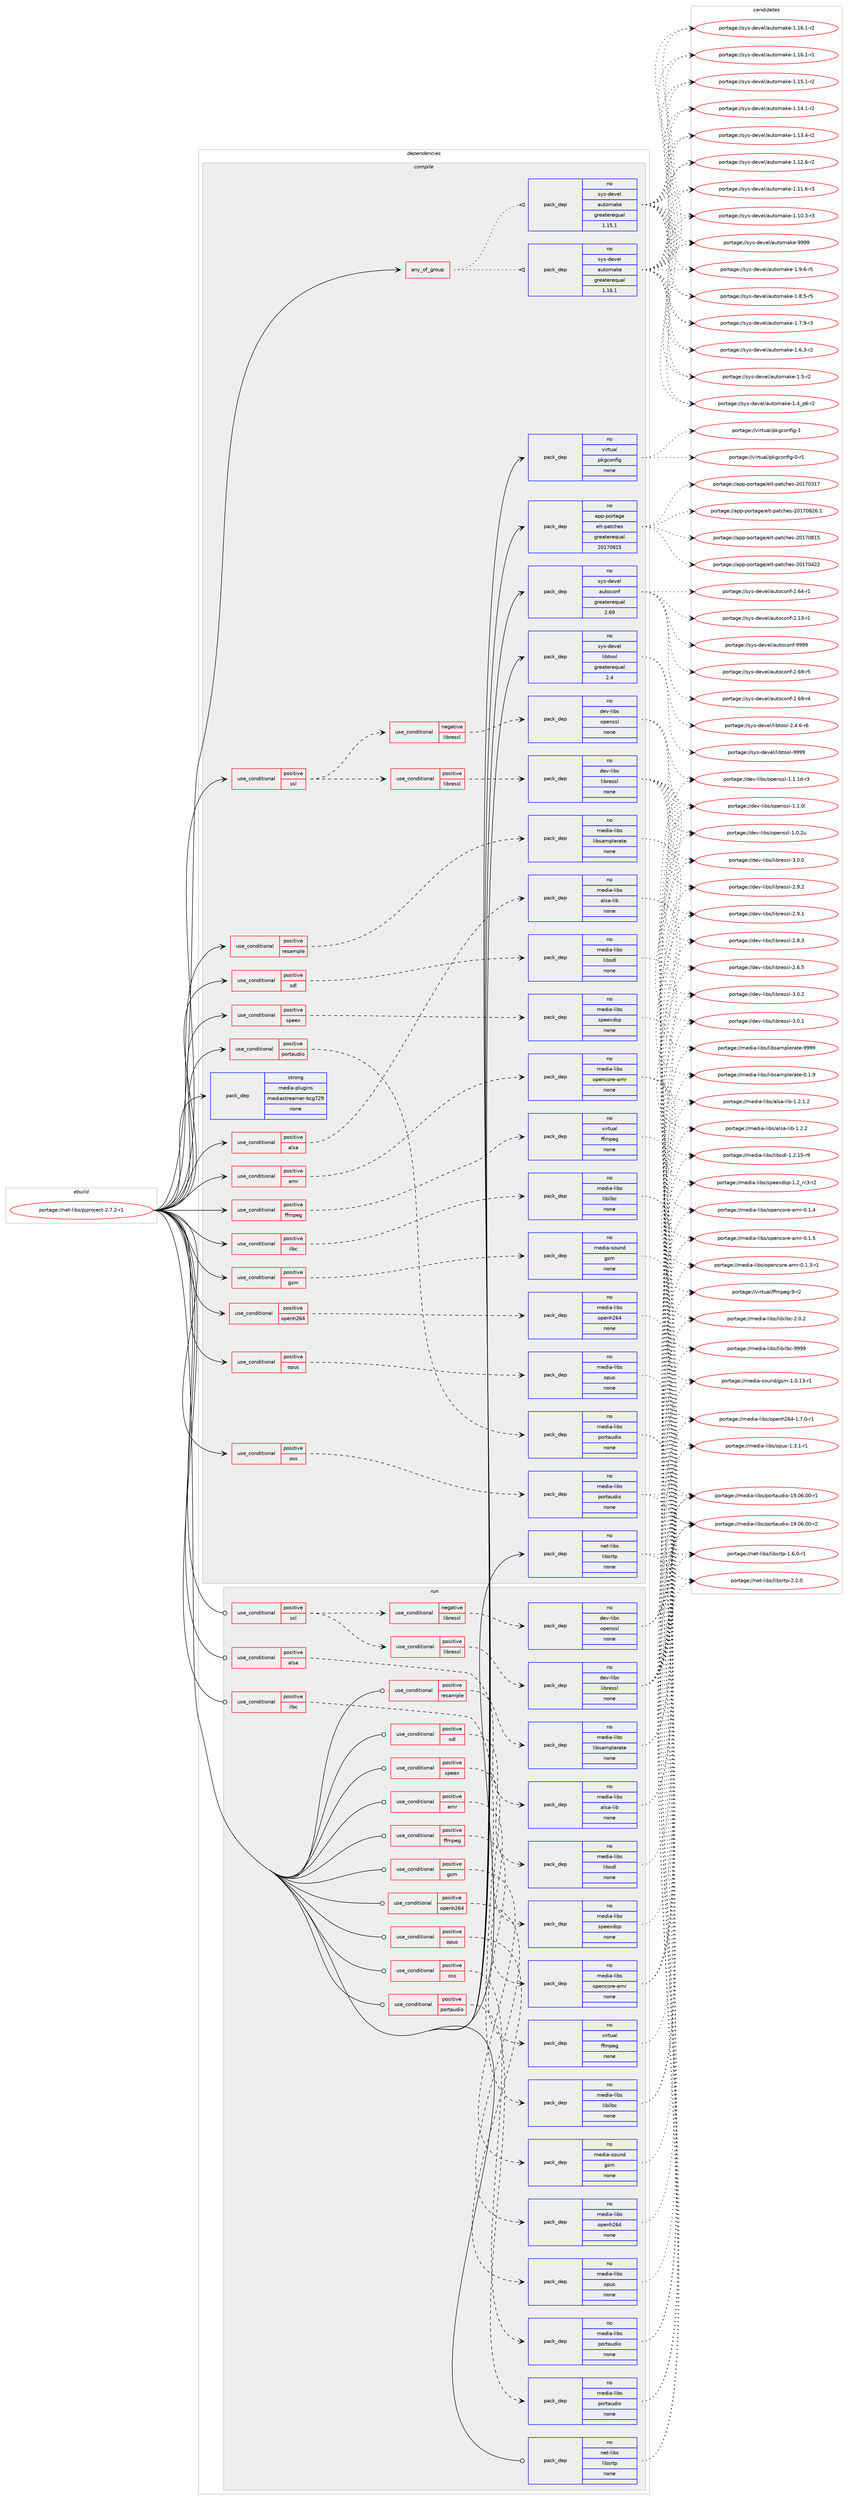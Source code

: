 digraph prolog {

# *************
# Graph options
# *************

newrank=true;
concentrate=true;
compound=true;
graph [rankdir=LR,fontname=Helvetica,fontsize=10,ranksep=1.5];#, ranksep=2.5, nodesep=0.2];
edge  [arrowhead=vee];
node  [fontname=Helvetica,fontsize=10];

# **********
# The ebuild
# **********

subgraph cluster_leftcol {
color=gray;
rank=same;
label=<<i>ebuild</i>>;
id [label="portage://net-libs/pjproject-2.7.2-r1", color=red, width=4, href="../net-libs/pjproject-2.7.2-r1.svg"];
}

# ****************
# The dependencies
# ****************

subgraph cluster_midcol {
color=gray;
label=<<i>dependencies</i>>;
subgraph cluster_compile {
fillcolor="#eeeeee";
style=filled;
label=<<i>compile</i>>;
subgraph any1134 {
dependency57674 [label=<<TABLE BORDER="0" CELLBORDER="1" CELLSPACING="0" CELLPADDING="4"><TR><TD CELLPADDING="10">any_of_group</TD></TR></TABLE>>, shape=none, color=red];subgraph pack45199 {
dependency57675 [label=<<TABLE BORDER="0" CELLBORDER="1" CELLSPACING="0" CELLPADDING="4" WIDTH="220"><TR><TD ROWSPAN="6" CELLPADDING="30">pack_dep</TD></TR><TR><TD WIDTH="110">no</TD></TR><TR><TD>sys-devel</TD></TR><TR><TD>automake</TD></TR><TR><TD>greaterequal</TD></TR><TR><TD>1.16.1</TD></TR></TABLE>>, shape=none, color=blue];
}
dependency57674:e -> dependency57675:w [weight=20,style="dotted",arrowhead="oinv"];
subgraph pack45200 {
dependency57676 [label=<<TABLE BORDER="0" CELLBORDER="1" CELLSPACING="0" CELLPADDING="4" WIDTH="220"><TR><TD ROWSPAN="6" CELLPADDING="30">pack_dep</TD></TR><TR><TD WIDTH="110">no</TD></TR><TR><TD>sys-devel</TD></TR><TR><TD>automake</TD></TR><TR><TD>greaterequal</TD></TR><TR><TD>1.15.1</TD></TR></TABLE>>, shape=none, color=blue];
}
dependency57674:e -> dependency57676:w [weight=20,style="dotted",arrowhead="oinv"];
}
id:e -> dependency57674:w [weight=20,style="solid",arrowhead="vee"];
subgraph cond11320 {
dependency57677 [label=<<TABLE BORDER="0" CELLBORDER="1" CELLSPACING="0" CELLPADDING="4"><TR><TD ROWSPAN="3" CELLPADDING="10">use_conditional</TD></TR><TR><TD>positive</TD></TR><TR><TD>alsa</TD></TR></TABLE>>, shape=none, color=red];
subgraph pack45201 {
dependency57678 [label=<<TABLE BORDER="0" CELLBORDER="1" CELLSPACING="0" CELLPADDING="4" WIDTH="220"><TR><TD ROWSPAN="6" CELLPADDING="30">pack_dep</TD></TR><TR><TD WIDTH="110">no</TD></TR><TR><TD>media-libs</TD></TR><TR><TD>alsa-lib</TD></TR><TR><TD>none</TD></TR><TR><TD></TD></TR></TABLE>>, shape=none, color=blue];
}
dependency57677:e -> dependency57678:w [weight=20,style="dashed",arrowhead="vee"];
}
id:e -> dependency57677:w [weight=20,style="solid",arrowhead="vee"];
subgraph cond11321 {
dependency57679 [label=<<TABLE BORDER="0" CELLBORDER="1" CELLSPACING="0" CELLPADDING="4"><TR><TD ROWSPAN="3" CELLPADDING="10">use_conditional</TD></TR><TR><TD>positive</TD></TR><TR><TD>amr</TD></TR></TABLE>>, shape=none, color=red];
subgraph pack45202 {
dependency57680 [label=<<TABLE BORDER="0" CELLBORDER="1" CELLSPACING="0" CELLPADDING="4" WIDTH="220"><TR><TD ROWSPAN="6" CELLPADDING="30">pack_dep</TD></TR><TR><TD WIDTH="110">no</TD></TR><TR><TD>media-libs</TD></TR><TR><TD>opencore-amr</TD></TR><TR><TD>none</TD></TR><TR><TD></TD></TR></TABLE>>, shape=none, color=blue];
}
dependency57679:e -> dependency57680:w [weight=20,style="dashed",arrowhead="vee"];
}
id:e -> dependency57679:w [weight=20,style="solid",arrowhead="vee"];
subgraph cond11322 {
dependency57681 [label=<<TABLE BORDER="0" CELLBORDER="1" CELLSPACING="0" CELLPADDING="4"><TR><TD ROWSPAN="3" CELLPADDING="10">use_conditional</TD></TR><TR><TD>positive</TD></TR><TR><TD>ffmpeg</TD></TR></TABLE>>, shape=none, color=red];
subgraph pack45203 {
dependency57682 [label=<<TABLE BORDER="0" CELLBORDER="1" CELLSPACING="0" CELLPADDING="4" WIDTH="220"><TR><TD ROWSPAN="6" CELLPADDING="30">pack_dep</TD></TR><TR><TD WIDTH="110">no</TD></TR><TR><TD>virtual</TD></TR><TR><TD>ffmpeg</TD></TR><TR><TD>none</TD></TR><TR><TD></TD></TR></TABLE>>, shape=none, color=blue];
}
dependency57681:e -> dependency57682:w [weight=20,style="dashed",arrowhead="vee"];
}
id:e -> dependency57681:w [weight=20,style="solid",arrowhead="vee"];
subgraph cond11323 {
dependency57683 [label=<<TABLE BORDER="0" CELLBORDER="1" CELLSPACING="0" CELLPADDING="4"><TR><TD ROWSPAN="3" CELLPADDING="10">use_conditional</TD></TR><TR><TD>positive</TD></TR><TR><TD>gsm</TD></TR></TABLE>>, shape=none, color=red];
subgraph pack45204 {
dependency57684 [label=<<TABLE BORDER="0" CELLBORDER="1" CELLSPACING="0" CELLPADDING="4" WIDTH="220"><TR><TD ROWSPAN="6" CELLPADDING="30">pack_dep</TD></TR><TR><TD WIDTH="110">no</TD></TR><TR><TD>media-sound</TD></TR><TR><TD>gsm</TD></TR><TR><TD>none</TD></TR><TR><TD></TD></TR></TABLE>>, shape=none, color=blue];
}
dependency57683:e -> dependency57684:w [weight=20,style="dashed",arrowhead="vee"];
}
id:e -> dependency57683:w [weight=20,style="solid",arrowhead="vee"];
subgraph cond11324 {
dependency57685 [label=<<TABLE BORDER="0" CELLBORDER="1" CELLSPACING="0" CELLPADDING="4"><TR><TD ROWSPAN="3" CELLPADDING="10">use_conditional</TD></TR><TR><TD>positive</TD></TR><TR><TD>ilbc</TD></TR></TABLE>>, shape=none, color=red];
subgraph pack45205 {
dependency57686 [label=<<TABLE BORDER="0" CELLBORDER="1" CELLSPACING="0" CELLPADDING="4" WIDTH="220"><TR><TD ROWSPAN="6" CELLPADDING="30">pack_dep</TD></TR><TR><TD WIDTH="110">no</TD></TR><TR><TD>media-libs</TD></TR><TR><TD>libilbc</TD></TR><TR><TD>none</TD></TR><TR><TD></TD></TR></TABLE>>, shape=none, color=blue];
}
dependency57685:e -> dependency57686:w [weight=20,style="dashed",arrowhead="vee"];
}
id:e -> dependency57685:w [weight=20,style="solid",arrowhead="vee"];
subgraph cond11325 {
dependency57687 [label=<<TABLE BORDER="0" CELLBORDER="1" CELLSPACING="0" CELLPADDING="4"><TR><TD ROWSPAN="3" CELLPADDING="10">use_conditional</TD></TR><TR><TD>positive</TD></TR><TR><TD>openh264</TD></TR></TABLE>>, shape=none, color=red];
subgraph pack45206 {
dependency57688 [label=<<TABLE BORDER="0" CELLBORDER="1" CELLSPACING="0" CELLPADDING="4" WIDTH="220"><TR><TD ROWSPAN="6" CELLPADDING="30">pack_dep</TD></TR><TR><TD WIDTH="110">no</TD></TR><TR><TD>media-libs</TD></TR><TR><TD>openh264</TD></TR><TR><TD>none</TD></TR><TR><TD></TD></TR></TABLE>>, shape=none, color=blue];
}
dependency57687:e -> dependency57688:w [weight=20,style="dashed",arrowhead="vee"];
}
id:e -> dependency57687:w [weight=20,style="solid",arrowhead="vee"];
subgraph cond11326 {
dependency57689 [label=<<TABLE BORDER="0" CELLBORDER="1" CELLSPACING="0" CELLPADDING="4"><TR><TD ROWSPAN="3" CELLPADDING="10">use_conditional</TD></TR><TR><TD>positive</TD></TR><TR><TD>opus</TD></TR></TABLE>>, shape=none, color=red];
subgraph pack45207 {
dependency57690 [label=<<TABLE BORDER="0" CELLBORDER="1" CELLSPACING="0" CELLPADDING="4" WIDTH="220"><TR><TD ROWSPAN="6" CELLPADDING="30">pack_dep</TD></TR><TR><TD WIDTH="110">no</TD></TR><TR><TD>media-libs</TD></TR><TR><TD>opus</TD></TR><TR><TD>none</TD></TR><TR><TD></TD></TR></TABLE>>, shape=none, color=blue];
}
dependency57689:e -> dependency57690:w [weight=20,style="dashed",arrowhead="vee"];
}
id:e -> dependency57689:w [weight=20,style="solid",arrowhead="vee"];
subgraph cond11327 {
dependency57691 [label=<<TABLE BORDER="0" CELLBORDER="1" CELLSPACING="0" CELLPADDING="4"><TR><TD ROWSPAN="3" CELLPADDING="10">use_conditional</TD></TR><TR><TD>positive</TD></TR><TR><TD>oss</TD></TR></TABLE>>, shape=none, color=red];
subgraph pack45208 {
dependency57692 [label=<<TABLE BORDER="0" CELLBORDER="1" CELLSPACING="0" CELLPADDING="4" WIDTH="220"><TR><TD ROWSPAN="6" CELLPADDING="30">pack_dep</TD></TR><TR><TD WIDTH="110">no</TD></TR><TR><TD>media-libs</TD></TR><TR><TD>portaudio</TD></TR><TR><TD>none</TD></TR><TR><TD></TD></TR></TABLE>>, shape=none, color=blue];
}
dependency57691:e -> dependency57692:w [weight=20,style="dashed",arrowhead="vee"];
}
id:e -> dependency57691:w [weight=20,style="solid",arrowhead="vee"];
subgraph cond11328 {
dependency57693 [label=<<TABLE BORDER="0" CELLBORDER="1" CELLSPACING="0" CELLPADDING="4"><TR><TD ROWSPAN="3" CELLPADDING="10">use_conditional</TD></TR><TR><TD>positive</TD></TR><TR><TD>portaudio</TD></TR></TABLE>>, shape=none, color=red];
subgraph pack45209 {
dependency57694 [label=<<TABLE BORDER="0" CELLBORDER="1" CELLSPACING="0" CELLPADDING="4" WIDTH="220"><TR><TD ROWSPAN="6" CELLPADDING="30">pack_dep</TD></TR><TR><TD WIDTH="110">no</TD></TR><TR><TD>media-libs</TD></TR><TR><TD>portaudio</TD></TR><TR><TD>none</TD></TR><TR><TD></TD></TR></TABLE>>, shape=none, color=blue];
}
dependency57693:e -> dependency57694:w [weight=20,style="dashed",arrowhead="vee"];
}
id:e -> dependency57693:w [weight=20,style="solid",arrowhead="vee"];
subgraph cond11329 {
dependency57695 [label=<<TABLE BORDER="0" CELLBORDER="1" CELLSPACING="0" CELLPADDING="4"><TR><TD ROWSPAN="3" CELLPADDING="10">use_conditional</TD></TR><TR><TD>positive</TD></TR><TR><TD>resample</TD></TR></TABLE>>, shape=none, color=red];
subgraph pack45210 {
dependency57696 [label=<<TABLE BORDER="0" CELLBORDER="1" CELLSPACING="0" CELLPADDING="4" WIDTH="220"><TR><TD ROWSPAN="6" CELLPADDING="30">pack_dep</TD></TR><TR><TD WIDTH="110">no</TD></TR><TR><TD>media-libs</TD></TR><TR><TD>libsamplerate</TD></TR><TR><TD>none</TD></TR><TR><TD></TD></TR></TABLE>>, shape=none, color=blue];
}
dependency57695:e -> dependency57696:w [weight=20,style="dashed",arrowhead="vee"];
}
id:e -> dependency57695:w [weight=20,style="solid",arrowhead="vee"];
subgraph cond11330 {
dependency57697 [label=<<TABLE BORDER="0" CELLBORDER="1" CELLSPACING="0" CELLPADDING="4"><TR><TD ROWSPAN="3" CELLPADDING="10">use_conditional</TD></TR><TR><TD>positive</TD></TR><TR><TD>sdl</TD></TR></TABLE>>, shape=none, color=red];
subgraph pack45211 {
dependency57698 [label=<<TABLE BORDER="0" CELLBORDER="1" CELLSPACING="0" CELLPADDING="4" WIDTH="220"><TR><TD ROWSPAN="6" CELLPADDING="30">pack_dep</TD></TR><TR><TD WIDTH="110">no</TD></TR><TR><TD>media-libs</TD></TR><TR><TD>libsdl</TD></TR><TR><TD>none</TD></TR><TR><TD></TD></TR></TABLE>>, shape=none, color=blue];
}
dependency57697:e -> dependency57698:w [weight=20,style="dashed",arrowhead="vee"];
}
id:e -> dependency57697:w [weight=20,style="solid",arrowhead="vee"];
subgraph cond11331 {
dependency57699 [label=<<TABLE BORDER="0" CELLBORDER="1" CELLSPACING="0" CELLPADDING="4"><TR><TD ROWSPAN="3" CELLPADDING="10">use_conditional</TD></TR><TR><TD>positive</TD></TR><TR><TD>speex</TD></TR></TABLE>>, shape=none, color=red];
subgraph pack45212 {
dependency57700 [label=<<TABLE BORDER="0" CELLBORDER="1" CELLSPACING="0" CELLPADDING="4" WIDTH="220"><TR><TD ROWSPAN="6" CELLPADDING="30">pack_dep</TD></TR><TR><TD WIDTH="110">no</TD></TR><TR><TD>media-libs</TD></TR><TR><TD>speexdsp</TD></TR><TR><TD>none</TD></TR><TR><TD></TD></TR></TABLE>>, shape=none, color=blue];
}
dependency57699:e -> dependency57700:w [weight=20,style="dashed",arrowhead="vee"];
}
id:e -> dependency57699:w [weight=20,style="solid",arrowhead="vee"];
subgraph cond11332 {
dependency57701 [label=<<TABLE BORDER="0" CELLBORDER="1" CELLSPACING="0" CELLPADDING="4"><TR><TD ROWSPAN="3" CELLPADDING="10">use_conditional</TD></TR><TR><TD>positive</TD></TR><TR><TD>ssl</TD></TR></TABLE>>, shape=none, color=red];
subgraph cond11333 {
dependency57702 [label=<<TABLE BORDER="0" CELLBORDER="1" CELLSPACING="0" CELLPADDING="4"><TR><TD ROWSPAN="3" CELLPADDING="10">use_conditional</TD></TR><TR><TD>negative</TD></TR><TR><TD>libressl</TD></TR></TABLE>>, shape=none, color=red];
subgraph pack45213 {
dependency57703 [label=<<TABLE BORDER="0" CELLBORDER="1" CELLSPACING="0" CELLPADDING="4" WIDTH="220"><TR><TD ROWSPAN="6" CELLPADDING="30">pack_dep</TD></TR><TR><TD WIDTH="110">no</TD></TR><TR><TD>dev-libs</TD></TR><TR><TD>openssl</TD></TR><TR><TD>none</TD></TR><TR><TD></TD></TR></TABLE>>, shape=none, color=blue];
}
dependency57702:e -> dependency57703:w [weight=20,style="dashed",arrowhead="vee"];
}
dependency57701:e -> dependency57702:w [weight=20,style="dashed",arrowhead="vee"];
subgraph cond11334 {
dependency57704 [label=<<TABLE BORDER="0" CELLBORDER="1" CELLSPACING="0" CELLPADDING="4"><TR><TD ROWSPAN="3" CELLPADDING="10">use_conditional</TD></TR><TR><TD>positive</TD></TR><TR><TD>libressl</TD></TR></TABLE>>, shape=none, color=red];
subgraph pack45214 {
dependency57705 [label=<<TABLE BORDER="0" CELLBORDER="1" CELLSPACING="0" CELLPADDING="4" WIDTH="220"><TR><TD ROWSPAN="6" CELLPADDING="30">pack_dep</TD></TR><TR><TD WIDTH="110">no</TD></TR><TR><TD>dev-libs</TD></TR><TR><TD>libressl</TD></TR><TR><TD>none</TD></TR><TR><TD></TD></TR></TABLE>>, shape=none, color=blue];
}
dependency57704:e -> dependency57705:w [weight=20,style="dashed",arrowhead="vee"];
}
dependency57701:e -> dependency57704:w [weight=20,style="dashed",arrowhead="vee"];
}
id:e -> dependency57701:w [weight=20,style="solid",arrowhead="vee"];
subgraph pack45215 {
dependency57706 [label=<<TABLE BORDER="0" CELLBORDER="1" CELLSPACING="0" CELLPADDING="4" WIDTH="220"><TR><TD ROWSPAN="6" CELLPADDING="30">pack_dep</TD></TR><TR><TD WIDTH="110">no</TD></TR><TR><TD>app-portage</TD></TR><TR><TD>elt-patches</TD></TR><TR><TD>greaterequal</TD></TR><TR><TD>20170815</TD></TR></TABLE>>, shape=none, color=blue];
}
id:e -> dependency57706:w [weight=20,style="solid",arrowhead="vee"];
subgraph pack45216 {
dependency57707 [label=<<TABLE BORDER="0" CELLBORDER="1" CELLSPACING="0" CELLPADDING="4" WIDTH="220"><TR><TD ROWSPAN="6" CELLPADDING="30">pack_dep</TD></TR><TR><TD WIDTH="110">no</TD></TR><TR><TD>net-libs</TD></TR><TR><TD>libsrtp</TD></TR><TR><TD>none</TD></TR><TR><TD></TD></TR></TABLE>>, shape=none, color=blue];
}
id:e -> dependency57707:w [weight=20,style="solid",arrowhead="vee"];
subgraph pack45217 {
dependency57708 [label=<<TABLE BORDER="0" CELLBORDER="1" CELLSPACING="0" CELLPADDING="4" WIDTH="220"><TR><TD ROWSPAN="6" CELLPADDING="30">pack_dep</TD></TR><TR><TD WIDTH="110">no</TD></TR><TR><TD>sys-devel</TD></TR><TR><TD>autoconf</TD></TR><TR><TD>greaterequal</TD></TR><TR><TD>2.69</TD></TR></TABLE>>, shape=none, color=blue];
}
id:e -> dependency57708:w [weight=20,style="solid",arrowhead="vee"];
subgraph pack45218 {
dependency57709 [label=<<TABLE BORDER="0" CELLBORDER="1" CELLSPACING="0" CELLPADDING="4" WIDTH="220"><TR><TD ROWSPAN="6" CELLPADDING="30">pack_dep</TD></TR><TR><TD WIDTH="110">no</TD></TR><TR><TD>sys-devel</TD></TR><TR><TD>libtool</TD></TR><TR><TD>greaterequal</TD></TR><TR><TD>2.4</TD></TR></TABLE>>, shape=none, color=blue];
}
id:e -> dependency57709:w [weight=20,style="solid",arrowhead="vee"];
subgraph pack45219 {
dependency57710 [label=<<TABLE BORDER="0" CELLBORDER="1" CELLSPACING="0" CELLPADDING="4" WIDTH="220"><TR><TD ROWSPAN="6" CELLPADDING="30">pack_dep</TD></TR><TR><TD WIDTH="110">no</TD></TR><TR><TD>virtual</TD></TR><TR><TD>pkgconfig</TD></TR><TR><TD>none</TD></TR><TR><TD></TD></TR></TABLE>>, shape=none, color=blue];
}
id:e -> dependency57710:w [weight=20,style="solid",arrowhead="vee"];
subgraph pack45220 {
dependency57711 [label=<<TABLE BORDER="0" CELLBORDER="1" CELLSPACING="0" CELLPADDING="4" WIDTH="220"><TR><TD ROWSPAN="6" CELLPADDING="30">pack_dep</TD></TR><TR><TD WIDTH="110">strong</TD></TR><TR><TD>media-plugins</TD></TR><TR><TD>mediastreamer-bcg729</TD></TR><TR><TD>none</TD></TR><TR><TD></TD></TR></TABLE>>, shape=none, color=blue];
}
id:e -> dependency57711:w [weight=20,style="solid",arrowhead="vee"];
}
subgraph cluster_compileandrun {
fillcolor="#eeeeee";
style=filled;
label=<<i>compile and run</i>>;
}
subgraph cluster_run {
fillcolor="#eeeeee";
style=filled;
label=<<i>run</i>>;
subgraph cond11335 {
dependency57712 [label=<<TABLE BORDER="0" CELLBORDER="1" CELLSPACING="0" CELLPADDING="4"><TR><TD ROWSPAN="3" CELLPADDING="10">use_conditional</TD></TR><TR><TD>positive</TD></TR><TR><TD>alsa</TD></TR></TABLE>>, shape=none, color=red];
subgraph pack45221 {
dependency57713 [label=<<TABLE BORDER="0" CELLBORDER="1" CELLSPACING="0" CELLPADDING="4" WIDTH="220"><TR><TD ROWSPAN="6" CELLPADDING="30">pack_dep</TD></TR><TR><TD WIDTH="110">no</TD></TR><TR><TD>media-libs</TD></TR><TR><TD>alsa-lib</TD></TR><TR><TD>none</TD></TR><TR><TD></TD></TR></TABLE>>, shape=none, color=blue];
}
dependency57712:e -> dependency57713:w [weight=20,style="dashed",arrowhead="vee"];
}
id:e -> dependency57712:w [weight=20,style="solid",arrowhead="odot"];
subgraph cond11336 {
dependency57714 [label=<<TABLE BORDER="0" CELLBORDER="1" CELLSPACING="0" CELLPADDING="4"><TR><TD ROWSPAN="3" CELLPADDING="10">use_conditional</TD></TR><TR><TD>positive</TD></TR><TR><TD>amr</TD></TR></TABLE>>, shape=none, color=red];
subgraph pack45222 {
dependency57715 [label=<<TABLE BORDER="0" CELLBORDER="1" CELLSPACING="0" CELLPADDING="4" WIDTH="220"><TR><TD ROWSPAN="6" CELLPADDING="30">pack_dep</TD></TR><TR><TD WIDTH="110">no</TD></TR><TR><TD>media-libs</TD></TR><TR><TD>opencore-amr</TD></TR><TR><TD>none</TD></TR><TR><TD></TD></TR></TABLE>>, shape=none, color=blue];
}
dependency57714:e -> dependency57715:w [weight=20,style="dashed",arrowhead="vee"];
}
id:e -> dependency57714:w [weight=20,style="solid",arrowhead="odot"];
subgraph cond11337 {
dependency57716 [label=<<TABLE BORDER="0" CELLBORDER="1" CELLSPACING="0" CELLPADDING="4"><TR><TD ROWSPAN="3" CELLPADDING="10">use_conditional</TD></TR><TR><TD>positive</TD></TR><TR><TD>ffmpeg</TD></TR></TABLE>>, shape=none, color=red];
subgraph pack45223 {
dependency57717 [label=<<TABLE BORDER="0" CELLBORDER="1" CELLSPACING="0" CELLPADDING="4" WIDTH="220"><TR><TD ROWSPAN="6" CELLPADDING="30">pack_dep</TD></TR><TR><TD WIDTH="110">no</TD></TR><TR><TD>virtual</TD></TR><TR><TD>ffmpeg</TD></TR><TR><TD>none</TD></TR><TR><TD></TD></TR></TABLE>>, shape=none, color=blue];
}
dependency57716:e -> dependency57717:w [weight=20,style="dashed",arrowhead="vee"];
}
id:e -> dependency57716:w [weight=20,style="solid",arrowhead="odot"];
subgraph cond11338 {
dependency57718 [label=<<TABLE BORDER="0" CELLBORDER="1" CELLSPACING="0" CELLPADDING="4"><TR><TD ROWSPAN="3" CELLPADDING="10">use_conditional</TD></TR><TR><TD>positive</TD></TR><TR><TD>gsm</TD></TR></TABLE>>, shape=none, color=red];
subgraph pack45224 {
dependency57719 [label=<<TABLE BORDER="0" CELLBORDER="1" CELLSPACING="0" CELLPADDING="4" WIDTH="220"><TR><TD ROWSPAN="6" CELLPADDING="30">pack_dep</TD></TR><TR><TD WIDTH="110">no</TD></TR><TR><TD>media-sound</TD></TR><TR><TD>gsm</TD></TR><TR><TD>none</TD></TR><TR><TD></TD></TR></TABLE>>, shape=none, color=blue];
}
dependency57718:e -> dependency57719:w [weight=20,style="dashed",arrowhead="vee"];
}
id:e -> dependency57718:w [weight=20,style="solid",arrowhead="odot"];
subgraph cond11339 {
dependency57720 [label=<<TABLE BORDER="0" CELLBORDER="1" CELLSPACING="0" CELLPADDING="4"><TR><TD ROWSPAN="3" CELLPADDING="10">use_conditional</TD></TR><TR><TD>positive</TD></TR><TR><TD>ilbc</TD></TR></TABLE>>, shape=none, color=red];
subgraph pack45225 {
dependency57721 [label=<<TABLE BORDER="0" CELLBORDER="1" CELLSPACING="0" CELLPADDING="4" WIDTH="220"><TR><TD ROWSPAN="6" CELLPADDING="30">pack_dep</TD></TR><TR><TD WIDTH="110">no</TD></TR><TR><TD>media-libs</TD></TR><TR><TD>libilbc</TD></TR><TR><TD>none</TD></TR><TR><TD></TD></TR></TABLE>>, shape=none, color=blue];
}
dependency57720:e -> dependency57721:w [weight=20,style="dashed",arrowhead="vee"];
}
id:e -> dependency57720:w [weight=20,style="solid",arrowhead="odot"];
subgraph cond11340 {
dependency57722 [label=<<TABLE BORDER="0" CELLBORDER="1" CELLSPACING="0" CELLPADDING="4"><TR><TD ROWSPAN="3" CELLPADDING="10">use_conditional</TD></TR><TR><TD>positive</TD></TR><TR><TD>openh264</TD></TR></TABLE>>, shape=none, color=red];
subgraph pack45226 {
dependency57723 [label=<<TABLE BORDER="0" CELLBORDER="1" CELLSPACING="0" CELLPADDING="4" WIDTH="220"><TR><TD ROWSPAN="6" CELLPADDING="30">pack_dep</TD></TR><TR><TD WIDTH="110">no</TD></TR><TR><TD>media-libs</TD></TR><TR><TD>openh264</TD></TR><TR><TD>none</TD></TR><TR><TD></TD></TR></TABLE>>, shape=none, color=blue];
}
dependency57722:e -> dependency57723:w [weight=20,style="dashed",arrowhead="vee"];
}
id:e -> dependency57722:w [weight=20,style="solid",arrowhead="odot"];
subgraph cond11341 {
dependency57724 [label=<<TABLE BORDER="0" CELLBORDER="1" CELLSPACING="0" CELLPADDING="4"><TR><TD ROWSPAN="3" CELLPADDING="10">use_conditional</TD></TR><TR><TD>positive</TD></TR><TR><TD>opus</TD></TR></TABLE>>, shape=none, color=red];
subgraph pack45227 {
dependency57725 [label=<<TABLE BORDER="0" CELLBORDER="1" CELLSPACING="0" CELLPADDING="4" WIDTH="220"><TR><TD ROWSPAN="6" CELLPADDING="30">pack_dep</TD></TR><TR><TD WIDTH="110">no</TD></TR><TR><TD>media-libs</TD></TR><TR><TD>opus</TD></TR><TR><TD>none</TD></TR><TR><TD></TD></TR></TABLE>>, shape=none, color=blue];
}
dependency57724:e -> dependency57725:w [weight=20,style="dashed",arrowhead="vee"];
}
id:e -> dependency57724:w [weight=20,style="solid",arrowhead="odot"];
subgraph cond11342 {
dependency57726 [label=<<TABLE BORDER="0" CELLBORDER="1" CELLSPACING="0" CELLPADDING="4"><TR><TD ROWSPAN="3" CELLPADDING="10">use_conditional</TD></TR><TR><TD>positive</TD></TR><TR><TD>oss</TD></TR></TABLE>>, shape=none, color=red];
subgraph pack45228 {
dependency57727 [label=<<TABLE BORDER="0" CELLBORDER="1" CELLSPACING="0" CELLPADDING="4" WIDTH="220"><TR><TD ROWSPAN="6" CELLPADDING="30">pack_dep</TD></TR><TR><TD WIDTH="110">no</TD></TR><TR><TD>media-libs</TD></TR><TR><TD>portaudio</TD></TR><TR><TD>none</TD></TR><TR><TD></TD></TR></TABLE>>, shape=none, color=blue];
}
dependency57726:e -> dependency57727:w [weight=20,style="dashed",arrowhead="vee"];
}
id:e -> dependency57726:w [weight=20,style="solid",arrowhead="odot"];
subgraph cond11343 {
dependency57728 [label=<<TABLE BORDER="0" CELLBORDER="1" CELLSPACING="0" CELLPADDING="4"><TR><TD ROWSPAN="3" CELLPADDING="10">use_conditional</TD></TR><TR><TD>positive</TD></TR><TR><TD>portaudio</TD></TR></TABLE>>, shape=none, color=red];
subgraph pack45229 {
dependency57729 [label=<<TABLE BORDER="0" CELLBORDER="1" CELLSPACING="0" CELLPADDING="4" WIDTH="220"><TR><TD ROWSPAN="6" CELLPADDING="30">pack_dep</TD></TR><TR><TD WIDTH="110">no</TD></TR><TR><TD>media-libs</TD></TR><TR><TD>portaudio</TD></TR><TR><TD>none</TD></TR><TR><TD></TD></TR></TABLE>>, shape=none, color=blue];
}
dependency57728:e -> dependency57729:w [weight=20,style="dashed",arrowhead="vee"];
}
id:e -> dependency57728:w [weight=20,style="solid",arrowhead="odot"];
subgraph cond11344 {
dependency57730 [label=<<TABLE BORDER="0" CELLBORDER="1" CELLSPACING="0" CELLPADDING="4"><TR><TD ROWSPAN="3" CELLPADDING="10">use_conditional</TD></TR><TR><TD>positive</TD></TR><TR><TD>resample</TD></TR></TABLE>>, shape=none, color=red];
subgraph pack45230 {
dependency57731 [label=<<TABLE BORDER="0" CELLBORDER="1" CELLSPACING="0" CELLPADDING="4" WIDTH="220"><TR><TD ROWSPAN="6" CELLPADDING="30">pack_dep</TD></TR><TR><TD WIDTH="110">no</TD></TR><TR><TD>media-libs</TD></TR><TR><TD>libsamplerate</TD></TR><TR><TD>none</TD></TR><TR><TD></TD></TR></TABLE>>, shape=none, color=blue];
}
dependency57730:e -> dependency57731:w [weight=20,style="dashed",arrowhead="vee"];
}
id:e -> dependency57730:w [weight=20,style="solid",arrowhead="odot"];
subgraph cond11345 {
dependency57732 [label=<<TABLE BORDER="0" CELLBORDER="1" CELLSPACING="0" CELLPADDING="4"><TR><TD ROWSPAN="3" CELLPADDING="10">use_conditional</TD></TR><TR><TD>positive</TD></TR><TR><TD>sdl</TD></TR></TABLE>>, shape=none, color=red];
subgraph pack45231 {
dependency57733 [label=<<TABLE BORDER="0" CELLBORDER="1" CELLSPACING="0" CELLPADDING="4" WIDTH="220"><TR><TD ROWSPAN="6" CELLPADDING="30">pack_dep</TD></TR><TR><TD WIDTH="110">no</TD></TR><TR><TD>media-libs</TD></TR><TR><TD>libsdl</TD></TR><TR><TD>none</TD></TR><TR><TD></TD></TR></TABLE>>, shape=none, color=blue];
}
dependency57732:e -> dependency57733:w [weight=20,style="dashed",arrowhead="vee"];
}
id:e -> dependency57732:w [weight=20,style="solid",arrowhead="odot"];
subgraph cond11346 {
dependency57734 [label=<<TABLE BORDER="0" CELLBORDER="1" CELLSPACING="0" CELLPADDING="4"><TR><TD ROWSPAN="3" CELLPADDING="10">use_conditional</TD></TR><TR><TD>positive</TD></TR><TR><TD>speex</TD></TR></TABLE>>, shape=none, color=red];
subgraph pack45232 {
dependency57735 [label=<<TABLE BORDER="0" CELLBORDER="1" CELLSPACING="0" CELLPADDING="4" WIDTH="220"><TR><TD ROWSPAN="6" CELLPADDING="30">pack_dep</TD></TR><TR><TD WIDTH="110">no</TD></TR><TR><TD>media-libs</TD></TR><TR><TD>speexdsp</TD></TR><TR><TD>none</TD></TR><TR><TD></TD></TR></TABLE>>, shape=none, color=blue];
}
dependency57734:e -> dependency57735:w [weight=20,style="dashed",arrowhead="vee"];
}
id:e -> dependency57734:w [weight=20,style="solid",arrowhead="odot"];
subgraph cond11347 {
dependency57736 [label=<<TABLE BORDER="0" CELLBORDER="1" CELLSPACING="0" CELLPADDING="4"><TR><TD ROWSPAN="3" CELLPADDING="10">use_conditional</TD></TR><TR><TD>positive</TD></TR><TR><TD>ssl</TD></TR></TABLE>>, shape=none, color=red];
subgraph cond11348 {
dependency57737 [label=<<TABLE BORDER="0" CELLBORDER="1" CELLSPACING="0" CELLPADDING="4"><TR><TD ROWSPAN="3" CELLPADDING="10">use_conditional</TD></TR><TR><TD>negative</TD></TR><TR><TD>libressl</TD></TR></TABLE>>, shape=none, color=red];
subgraph pack45233 {
dependency57738 [label=<<TABLE BORDER="0" CELLBORDER="1" CELLSPACING="0" CELLPADDING="4" WIDTH="220"><TR><TD ROWSPAN="6" CELLPADDING="30">pack_dep</TD></TR><TR><TD WIDTH="110">no</TD></TR><TR><TD>dev-libs</TD></TR><TR><TD>openssl</TD></TR><TR><TD>none</TD></TR><TR><TD></TD></TR></TABLE>>, shape=none, color=blue];
}
dependency57737:e -> dependency57738:w [weight=20,style="dashed",arrowhead="vee"];
}
dependency57736:e -> dependency57737:w [weight=20,style="dashed",arrowhead="vee"];
subgraph cond11349 {
dependency57739 [label=<<TABLE BORDER="0" CELLBORDER="1" CELLSPACING="0" CELLPADDING="4"><TR><TD ROWSPAN="3" CELLPADDING="10">use_conditional</TD></TR><TR><TD>positive</TD></TR><TR><TD>libressl</TD></TR></TABLE>>, shape=none, color=red];
subgraph pack45234 {
dependency57740 [label=<<TABLE BORDER="0" CELLBORDER="1" CELLSPACING="0" CELLPADDING="4" WIDTH="220"><TR><TD ROWSPAN="6" CELLPADDING="30">pack_dep</TD></TR><TR><TD WIDTH="110">no</TD></TR><TR><TD>dev-libs</TD></TR><TR><TD>libressl</TD></TR><TR><TD>none</TD></TR><TR><TD></TD></TR></TABLE>>, shape=none, color=blue];
}
dependency57739:e -> dependency57740:w [weight=20,style="dashed",arrowhead="vee"];
}
dependency57736:e -> dependency57739:w [weight=20,style="dashed",arrowhead="vee"];
}
id:e -> dependency57736:w [weight=20,style="solid",arrowhead="odot"];
subgraph pack45235 {
dependency57741 [label=<<TABLE BORDER="0" CELLBORDER="1" CELLSPACING="0" CELLPADDING="4" WIDTH="220"><TR><TD ROWSPAN="6" CELLPADDING="30">pack_dep</TD></TR><TR><TD WIDTH="110">no</TD></TR><TR><TD>net-libs</TD></TR><TR><TD>libsrtp</TD></TR><TR><TD>none</TD></TR><TR><TD></TD></TR></TABLE>>, shape=none, color=blue];
}
id:e -> dependency57741:w [weight=20,style="solid",arrowhead="odot"];
}
}

# **************
# The candidates
# **************

subgraph cluster_choices {
rank=same;
color=gray;
label=<<i>candidates</i>>;

subgraph choice45199 {
color=black;
nodesep=1;
choice115121115451001011181011084797117116111109971071014557575757 [label="portage://sys-devel/automake-9999", color=red, width=4,href="../sys-devel/automake-9999.svg"];
choice115121115451001011181011084797117116111109971071014549465746544511453 [label="portage://sys-devel/automake-1.9.6-r5", color=red, width=4,href="../sys-devel/automake-1.9.6-r5.svg"];
choice115121115451001011181011084797117116111109971071014549465646534511453 [label="portage://sys-devel/automake-1.8.5-r5", color=red, width=4,href="../sys-devel/automake-1.8.5-r5.svg"];
choice115121115451001011181011084797117116111109971071014549465546574511451 [label="portage://sys-devel/automake-1.7.9-r3", color=red, width=4,href="../sys-devel/automake-1.7.9-r3.svg"];
choice115121115451001011181011084797117116111109971071014549465446514511450 [label="portage://sys-devel/automake-1.6.3-r2", color=red, width=4,href="../sys-devel/automake-1.6.3-r2.svg"];
choice11512111545100101118101108479711711611110997107101454946534511450 [label="portage://sys-devel/automake-1.5-r2", color=red, width=4,href="../sys-devel/automake-1.5-r2.svg"];
choice115121115451001011181011084797117116111109971071014549465295112544511450 [label="portage://sys-devel/automake-1.4_p6-r2", color=red, width=4,href="../sys-devel/automake-1.4_p6-r2.svg"];
choice11512111545100101118101108479711711611110997107101454946495446494511450 [label="portage://sys-devel/automake-1.16.1-r2", color=red, width=4,href="../sys-devel/automake-1.16.1-r2.svg"];
choice11512111545100101118101108479711711611110997107101454946495446494511449 [label="portage://sys-devel/automake-1.16.1-r1", color=red, width=4,href="../sys-devel/automake-1.16.1-r1.svg"];
choice11512111545100101118101108479711711611110997107101454946495346494511450 [label="portage://sys-devel/automake-1.15.1-r2", color=red, width=4,href="../sys-devel/automake-1.15.1-r2.svg"];
choice11512111545100101118101108479711711611110997107101454946495246494511450 [label="portage://sys-devel/automake-1.14.1-r2", color=red, width=4,href="../sys-devel/automake-1.14.1-r2.svg"];
choice11512111545100101118101108479711711611110997107101454946495146524511450 [label="portage://sys-devel/automake-1.13.4-r2", color=red, width=4,href="../sys-devel/automake-1.13.4-r2.svg"];
choice11512111545100101118101108479711711611110997107101454946495046544511450 [label="portage://sys-devel/automake-1.12.6-r2", color=red, width=4,href="../sys-devel/automake-1.12.6-r2.svg"];
choice11512111545100101118101108479711711611110997107101454946494946544511451 [label="portage://sys-devel/automake-1.11.6-r3", color=red, width=4,href="../sys-devel/automake-1.11.6-r3.svg"];
choice11512111545100101118101108479711711611110997107101454946494846514511451 [label="portage://sys-devel/automake-1.10.3-r3", color=red, width=4,href="../sys-devel/automake-1.10.3-r3.svg"];
dependency57675:e -> choice115121115451001011181011084797117116111109971071014557575757:w [style=dotted,weight="100"];
dependency57675:e -> choice115121115451001011181011084797117116111109971071014549465746544511453:w [style=dotted,weight="100"];
dependency57675:e -> choice115121115451001011181011084797117116111109971071014549465646534511453:w [style=dotted,weight="100"];
dependency57675:e -> choice115121115451001011181011084797117116111109971071014549465546574511451:w [style=dotted,weight="100"];
dependency57675:e -> choice115121115451001011181011084797117116111109971071014549465446514511450:w [style=dotted,weight="100"];
dependency57675:e -> choice11512111545100101118101108479711711611110997107101454946534511450:w [style=dotted,weight="100"];
dependency57675:e -> choice115121115451001011181011084797117116111109971071014549465295112544511450:w [style=dotted,weight="100"];
dependency57675:e -> choice11512111545100101118101108479711711611110997107101454946495446494511450:w [style=dotted,weight="100"];
dependency57675:e -> choice11512111545100101118101108479711711611110997107101454946495446494511449:w [style=dotted,weight="100"];
dependency57675:e -> choice11512111545100101118101108479711711611110997107101454946495346494511450:w [style=dotted,weight="100"];
dependency57675:e -> choice11512111545100101118101108479711711611110997107101454946495246494511450:w [style=dotted,weight="100"];
dependency57675:e -> choice11512111545100101118101108479711711611110997107101454946495146524511450:w [style=dotted,weight="100"];
dependency57675:e -> choice11512111545100101118101108479711711611110997107101454946495046544511450:w [style=dotted,weight="100"];
dependency57675:e -> choice11512111545100101118101108479711711611110997107101454946494946544511451:w [style=dotted,weight="100"];
dependency57675:e -> choice11512111545100101118101108479711711611110997107101454946494846514511451:w [style=dotted,weight="100"];
}
subgraph choice45200 {
color=black;
nodesep=1;
choice115121115451001011181011084797117116111109971071014557575757 [label="portage://sys-devel/automake-9999", color=red, width=4,href="../sys-devel/automake-9999.svg"];
choice115121115451001011181011084797117116111109971071014549465746544511453 [label="portage://sys-devel/automake-1.9.6-r5", color=red, width=4,href="../sys-devel/automake-1.9.6-r5.svg"];
choice115121115451001011181011084797117116111109971071014549465646534511453 [label="portage://sys-devel/automake-1.8.5-r5", color=red, width=4,href="../sys-devel/automake-1.8.5-r5.svg"];
choice115121115451001011181011084797117116111109971071014549465546574511451 [label="portage://sys-devel/automake-1.7.9-r3", color=red, width=4,href="../sys-devel/automake-1.7.9-r3.svg"];
choice115121115451001011181011084797117116111109971071014549465446514511450 [label="portage://sys-devel/automake-1.6.3-r2", color=red, width=4,href="../sys-devel/automake-1.6.3-r2.svg"];
choice11512111545100101118101108479711711611110997107101454946534511450 [label="portage://sys-devel/automake-1.5-r2", color=red, width=4,href="../sys-devel/automake-1.5-r2.svg"];
choice115121115451001011181011084797117116111109971071014549465295112544511450 [label="portage://sys-devel/automake-1.4_p6-r2", color=red, width=4,href="../sys-devel/automake-1.4_p6-r2.svg"];
choice11512111545100101118101108479711711611110997107101454946495446494511450 [label="portage://sys-devel/automake-1.16.1-r2", color=red, width=4,href="../sys-devel/automake-1.16.1-r2.svg"];
choice11512111545100101118101108479711711611110997107101454946495446494511449 [label="portage://sys-devel/automake-1.16.1-r1", color=red, width=4,href="../sys-devel/automake-1.16.1-r1.svg"];
choice11512111545100101118101108479711711611110997107101454946495346494511450 [label="portage://sys-devel/automake-1.15.1-r2", color=red, width=4,href="../sys-devel/automake-1.15.1-r2.svg"];
choice11512111545100101118101108479711711611110997107101454946495246494511450 [label="portage://sys-devel/automake-1.14.1-r2", color=red, width=4,href="../sys-devel/automake-1.14.1-r2.svg"];
choice11512111545100101118101108479711711611110997107101454946495146524511450 [label="portage://sys-devel/automake-1.13.4-r2", color=red, width=4,href="../sys-devel/automake-1.13.4-r2.svg"];
choice11512111545100101118101108479711711611110997107101454946495046544511450 [label="portage://sys-devel/automake-1.12.6-r2", color=red, width=4,href="../sys-devel/automake-1.12.6-r2.svg"];
choice11512111545100101118101108479711711611110997107101454946494946544511451 [label="portage://sys-devel/automake-1.11.6-r3", color=red, width=4,href="../sys-devel/automake-1.11.6-r3.svg"];
choice11512111545100101118101108479711711611110997107101454946494846514511451 [label="portage://sys-devel/automake-1.10.3-r3", color=red, width=4,href="../sys-devel/automake-1.10.3-r3.svg"];
dependency57676:e -> choice115121115451001011181011084797117116111109971071014557575757:w [style=dotted,weight="100"];
dependency57676:e -> choice115121115451001011181011084797117116111109971071014549465746544511453:w [style=dotted,weight="100"];
dependency57676:e -> choice115121115451001011181011084797117116111109971071014549465646534511453:w [style=dotted,weight="100"];
dependency57676:e -> choice115121115451001011181011084797117116111109971071014549465546574511451:w [style=dotted,weight="100"];
dependency57676:e -> choice115121115451001011181011084797117116111109971071014549465446514511450:w [style=dotted,weight="100"];
dependency57676:e -> choice11512111545100101118101108479711711611110997107101454946534511450:w [style=dotted,weight="100"];
dependency57676:e -> choice115121115451001011181011084797117116111109971071014549465295112544511450:w [style=dotted,weight="100"];
dependency57676:e -> choice11512111545100101118101108479711711611110997107101454946495446494511450:w [style=dotted,weight="100"];
dependency57676:e -> choice11512111545100101118101108479711711611110997107101454946495446494511449:w [style=dotted,weight="100"];
dependency57676:e -> choice11512111545100101118101108479711711611110997107101454946495346494511450:w [style=dotted,weight="100"];
dependency57676:e -> choice11512111545100101118101108479711711611110997107101454946495246494511450:w [style=dotted,weight="100"];
dependency57676:e -> choice11512111545100101118101108479711711611110997107101454946495146524511450:w [style=dotted,weight="100"];
dependency57676:e -> choice11512111545100101118101108479711711611110997107101454946495046544511450:w [style=dotted,weight="100"];
dependency57676:e -> choice11512111545100101118101108479711711611110997107101454946494946544511451:w [style=dotted,weight="100"];
dependency57676:e -> choice11512111545100101118101108479711711611110997107101454946494846514511451:w [style=dotted,weight="100"];
}
subgraph choice45201 {
color=black;
nodesep=1;
choice1091011001059745108105981154797108115974510810598454946504650 [label="portage://media-libs/alsa-lib-1.2.2", color=red, width=4,href="../media-libs/alsa-lib-1.2.2.svg"];
choice10910110010597451081059811547971081159745108105984549465046494650 [label="portage://media-libs/alsa-lib-1.2.1.2", color=red, width=4,href="../media-libs/alsa-lib-1.2.1.2.svg"];
dependency57678:e -> choice1091011001059745108105981154797108115974510810598454946504650:w [style=dotted,weight="100"];
dependency57678:e -> choice10910110010597451081059811547971081159745108105984549465046494650:w [style=dotted,weight="100"];
}
subgraph choice45202 {
color=black;
nodesep=1;
choice10910110010597451081059811547111112101110991111141014597109114454846494653 [label="portage://media-libs/opencore-amr-0.1.5", color=red, width=4,href="../media-libs/opencore-amr-0.1.5.svg"];
choice10910110010597451081059811547111112101110991111141014597109114454846494652 [label="portage://media-libs/opencore-amr-0.1.4", color=red, width=4,href="../media-libs/opencore-amr-0.1.4.svg"];
choice109101100105974510810598115471111121011109911111410145971091144548464946514511449 [label="portage://media-libs/opencore-amr-0.1.3-r1", color=red, width=4,href="../media-libs/opencore-amr-0.1.3-r1.svg"];
dependency57680:e -> choice10910110010597451081059811547111112101110991111141014597109114454846494653:w [style=dotted,weight="100"];
dependency57680:e -> choice10910110010597451081059811547111112101110991111141014597109114454846494652:w [style=dotted,weight="100"];
dependency57680:e -> choice109101100105974510810598115471111121011109911111410145971091144548464946514511449:w [style=dotted,weight="100"];
}
subgraph choice45203 {
color=black;
nodesep=1;
choice118105114116117971084710210210911210110345574511450 [label="portage://virtual/ffmpeg-9-r2", color=red, width=4,href="../virtual/ffmpeg-9-r2.svg"];
dependency57682:e -> choice118105114116117971084710210210911210110345574511450:w [style=dotted,weight="100"];
}
subgraph choice45204 {
color=black;
nodesep=1;
choice109101100105974511511111711010047103115109454946484649514511449 [label="portage://media-sound/gsm-1.0.13-r1", color=red, width=4,href="../media-sound/gsm-1.0.13-r1.svg"];
dependency57684:e -> choice109101100105974511511111711010047103115109454946484649514511449:w [style=dotted,weight="100"];
}
subgraph choice45205 {
color=black;
nodesep=1;
choice109101100105974510810598115471081059810510898994557575757 [label="portage://media-libs/libilbc-9999", color=red, width=4,href="../media-libs/libilbc-9999.svg"];
choice10910110010597451081059811547108105981051089899455046484650 [label="portage://media-libs/libilbc-2.0.2", color=red, width=4,href="../media-libs/libilbc-2.0.2.svg"];
dependency57686:e -> choice109101100105974510810598115471081059810510898994557575757:w [style=dotted,weight="100"];
dependency57686:e -> choice10910110010597451081059811547108105981051089899455046484650:w [style=dotted,weight="100"];
}
subgraph choice45206 {
color=black;
nodesep=1;
choice109101100105974510810598115471111121011101045054524549465546484511449 [label="portage://media-libs/openh264-1.7.0-r1", color=red, width=4,href="../media-libs/openh264-1.7.0-r1.svg"];
dependency57688:e -> choice109101100105974510810598115471111121011101045054524549465546484511449:w [style=dotted,weight="100"];
}
subgraph choice45207 {
color=black;
nodesep=1;
choice109101100105974510810598115471111121171154549465146494511449 [label="portage://media-libs/opus-1.3.1-r1", color=red, width=4,href="../media-libs/opus-1.3.1-r1.svg"];
dependency57690:e -> choice109101100105974510810598115471111121171154549465146494511449:w [style=dotted,weight="100"];
}
subgraph choice45208 {
color=black;
nodesep=1;
choice10910110010597451081059811547112111114116971171001051114549574648544648484511450 [label="portage://media-libs/portaudio-19.06.00-r2", color=red, width=4,href="../media-libs/portaudio-19.06.00-r2.svg"];
choice10910110010597451081059811547112111114116971171001051114549574648544648484511449 [label="portage://media-libs/portaudio-19.06.00-r1", color=red, width=4,href="../media-libs/portaudio-19.06.00-r1.svg"];
dependency57692:e -> choice10910110010597451081059811547112111114116971171001051114549574648544648484511450:w [style=dotted,weight="100"];
dependency57692:e -> choice10910110010597451081059811547112111114116971171001051114549574648544648484511449:w [style=dotted,weight="100"];
}
subgraph choice45209 {
color=black;
nodesep=1;
choice10910110010597451081059811547112111114116971171001051114549574648544648484511450 [label="portage://media-libs/portaudio-19.06.00-r2", color=red, width=4,href="../media-libs/portaudio-19.06.00-r2.svg"];
choice10910110010597451081059811547112111114116971171001051114549574648544648484511449 [label="portage://media-libs/portaudio-19.06.00-r1", color=red, width=4,href="../media-libs/portaudio-19.06.00-r1.svg"];
dependency57694:e -> choice10910110010597451081059811547112111114116971171001051114549574648544648484511450:w [style=dotted,weight="100"];
dependency57694:e -> choice10910110010597451081059811547112111114116971171001051114549574648544648484511449:w [style=dotted,weight="100"];
}
subgraph choice45210 {
color=black;
nodesep=1;
choice109101100105974510810598115471081059811597109112108101114971161014557575757 [label="portage://media-libs/libsamplerate-9999", color=red, width=4,href="../media-libs/libsamplerate-9999.svg"];
choice10910110010597451081059811547108105981159710911210810111497116101454846494657 [label="portage://media-libs/libsamplerate-0.1.9", color=red, width=4,href="../media-libs/libsamplerate-0.1.9.svg"];
dependency57696:e -> choice109101100105974510810598115471081059811597109112108101114971161014557575757:w [style=dotted,weight="100"];
dependency57696:e -> choice10910110010597451081059811547108105981159710911210810111497116101454846494657:w [style=dotted,weight="100"];
}
subgraph choice45211 {
color=black;
nodesep=1;
choice1091011001059745108105981154710810598115100108454946504649534511457 [label="portage://media-libs/libsdl-1.2.15-r9", color=red, width=4,href="../media-libs/libsdl-1.2.15-r9.svg"];
dependency57698:e -> choice1091011001059745108105981154710810598115100108454946504649534511457:w [style=dotted,weight="100"];
}
subgraph choice45212 {
color=black;
nodesep=1;
choice10910110010597451081059811547115112101101120100115112454946509511499514511450 [label="portage://media-libs/speexdsp-1.2_rc3-r2", color=red, width=4,href="../media-libs/speexdsp-1.2_rc3-r2.svg"];
dependency57700:e -> choice10910110010597451081059811547115112101101120100115112454946509511499514511450:w [style=dotted,weight="100"];
}
subgraph choice45213 {
color=black;
nodesep=1;
choice1001011184510810598115471111121011101151151084549464946491004511451 [label="portage://dev-libs/openssl-1.1.1d-r3", color=red, width=4,href="../dev-libs/openssl-1.1.1d-r3.svg"];
choice100101118451081059811547111112101110115115108454946494648108 [label="portage://dev-libs/openssl-1.1.0l", color=red, width=4,href="../dev-libs/openssl-1.1.0l.svg"];
choice100101118451081059811547111112101110115115108454946484650117 [label="portage://dev-libs/openssl-1.0.2u", color=red, width=4,href="../dev-libs/openssl-1.0.2u.svg"];
dependency57703:e -> choice1001011184510810598115471111121011101151151084549464946491004511451:w [style=dotted,weight="100"];
dependency57703:e -> choice100101118451081059811547111112101110115115108454946494648108:w [style=dotted,weight="100"];
dependency57703:e -> choice100101118451081059811547111112101110115115108454946484650117:w [style=dotted,weight="100"];
}
subgraph choice45214 {
color=black;
nodesep=1;
choice10010111845108105981154710810598114101115115108455146484650 [label="portage://dev-libs/libressl-3.0.2", color=red, width=4,href="../dev-libs/libressl-3.0.2.svg"];
choice10010111845108105981154710810598114101115115108455146484649 [label="portage://dev-libs/libressl-3.0.1", color=red, width=4,href="../dev-libs/libressl-3.0.1.svg"];
choice10010111845108105981154710810598114101115115108455146484648 [label="portage://dev-libs/libressl-3.0.0", color=red, width=4,href="../dev-libs/libressl-3.0.0.svg"];
choice10010111845108105981154710810598114101115115108455046574650 [label="portage://dev-libs/libressl-2.9.2", color=red, width=4,href="../dev-libs/libressl-2.9.2.svg"];
choice10010111845108105981154710810598114101115115108455046574649 [label="portage://dev-libs/libressl-2.9.1", color=red, width=4,href="../dev-libs/libressl-2.9.1.svg"];
choice10010111845108105981154710810598114101115115108455046564651 [label="portage://dev-libs/libressl-2.8.3", color=red, width=4,href="../dev-libs/libressl-2.8.3.svg"];
choice10010111845108105981154710810598114101115115108455046544653 [label="portage://dev-libs/libressl-2.6.5", color=red, width=4,href="../dev-libs/libressl-2.6.5.svg"];
dependency57705:e -> choice10010111845108105981154710810598114101115115108455146484650:w [style=dotted,weight="100"];
dependency57705:e -> choice10010111845108105981154710810598114101115115108455146484649:w [style=dotted,weight="100"];
dependency57705:e -> choice10010111845108105981154710810598114101115115108455146484648:w [style=dotted,weight="100"];
dependency57705:e -> choice10010111845108105981154710810598114101115115108455046574650:w [style=dotted,weight="100"];
dependency57705:e -> choice10010111845108105981154710810598114101115115108455046574649:w [style=dotted,weight="100"];
dependency57705:e -> choice10010111845108105981154710810598114101115115108455046564651:w [style=dotted,weight="100"];
dependency57705:e -> choice10010111845108105981154710810598114101115115108455046544653:w [style=dotted,weight="100"];
}
subgraph choice45215 {
color=black;
nodesep=1;
choice971121124511211111411697103101471011081164511297116991041011154550484955485650544649 [label="portage://app-portage/elt-patches-20170826.1", color=red, width=4,href="../app-portage/elt-patches-20170826.1.svg"];
choice97112112451121111141169710310147101108116451129711699104101115455048495548564953 [label="portage://app-portage/elt-patches-20170815", color=red, width=4,href="../app-portage/elt-patches-20170815.svg"];
choice97112112451121111141169710310147101108116451129711699104101115455048495548525050 [label="portage://app-portage/elt-patches-20170422", color=red, width=4,href="../app-portage/elt-patches-20170422.svg"];
choice97112112451121111141169710310147101108116451129711699104101115455048495548514955 [label="portage://app-portage/elt-patches-20170317", color=red, width=4,href="../app-portage/elt-patches-20170317.svg"];
dependency57706:e -> choice971121124511211111411697103101471011081164511297116991041011154550484955485650544649:w [style=dotted,weight="100"];
dependency57706:e -> choice97112112451121111141169710310147101108116451129711699104101115455048495548564953:w [style=dotted,weight="100"];
dependency57706:e -> choice97112112451121111141169710310147101108116451129711699104101115455048495548525050:w [style=dotted,weight="100"];
dependency57706:e -> choice97112112451121111141169710310147101108116451129711699104101115455048495548514955:w [style=dotted,weight="100"];
}
subgraph choice45216 {
color=black;
nodesep=1;
choice11010111645108105981154710810598115114116112455046504648 [label="portage://net-libs/libsrtp-2.2.0", color=red, width=4,href="../net-libs/libsrtp-2.2.0.svg"];
choice110101116451081059811547108105981151141161124549465446484511449 [label="portage://net-libs/libsrtp-1.6.0-r1", color=red, width=4,href="../net-libs/libsrtp-1.6.0-r1.svg"];
dependency57707:e -> choice11010111645108105981154710810598115114116112455046504648:w [style=dotted,weight="100"];
dependency57707:e -> choice110101116451081059811547108105981151141161124549465446484511449:w [style=dotted,weight="100"];
}
subgraph choice45217 {
color=black;
nodesep=1;
choice115121115451001011181011084797117116111991111101024557575757 [label="portage://sys-devel/autoconf-9999", color=red, width=4,href="../sys-devel/autoconf-9999.svg"];
choice1151211154510010111810110847971171161119911111010245504654574511453 [label="portage://sys-devel/autoconf-2.69-r5", color=red, width=4,href="../sys-devel/autoconf-2.69-r5.svg"];
choice1151211154510010111810110847971171161119911111010245504654574511452 [label="portage://sys-devel/autoconf-2.69-r4", color=red, width=4,href="../sys-devel/autoconf-2.69-r4.svg"];
choice1151211154510010111810110847971171161119911111010245504654524511449 [label="portage://sys-devel/autoconf-2.64-r1", color=red, width=4,href="../sys-devel/autoconf-2.64-r1.svg"];
choice1151211154510010111810110847971171161119911111010245504649514511449 [label="portage://sys-devel/autoconf-2.13-r1", color=red, width=4,href="../sys-devel/autoconf-2.13-r1.svg"];
dependency57708:e -> choice115121115451001011181011084797117116111991111101024557575757:w [style=dotted,weight="100"];
dependency57708:e -> choice1151211154510010111810110847971171161119911111010245504654574511453:w [style=dotted,weight="100"];
dependency57708:e -> choice1151211154510010111810110847971171161119911111010245504654574511452:w [style=dotted,weight="100"];
dependency57708:e -> choice1151211154510010111810110847971171161119911111010245504654524511449:w [style=dotted,weight="100"];
dependency57708:e -> choice1151211154510010111810110847971171161119911111010245504649514511449:w [style=dotted,weight="100"];
}
subgraph choice45218 {
color=black;
nodesep=1;
choice1151211154510010111810110847108105981161111111084557575757 [label="portage://sys-devel/libtool-9999", color=red, width=4,href="../sys-devel/libtool-9999.svg"];
choice1151211154510010111810110847108105981161111111084550465246544511454 [label="portage://sys-devel/libtool-2.4.6-r6", color=red, width=4,href="../sys-devel/libtool-2.4.6-r6.svg"];
dependency57709:e -> choice1151211154510010111810110847108105981161111111084557575757:w [style=dotted,weight="100"];
dependency57709:e -> choice1151211154510010111810110847108105981161111111084550465246544511454:w [style=dotted,weight="100"];
}
subgraph choice45219 {
color=black;
nodesep=1;
choice1181051141161179710847112107103991111101021051034549 [label="portage://virtual/pkgconfig-1", color=red, width=4,href="../virtual/pkgconfig-1.svg"];
choice11810511411611797108471121071039911111010210510345484511449 [label="portage://virtual/pkgconfig-0-r1", color=red, width=4,href="../virtual/pkgconfig-0-r1.svg"];
dependency57710:e -> choice1181051141161179710847112107103991111101021051034549:w [style=dotted,weight="100"];
dependency57710:e -> choice11810511411611797108471121071039911111010210510345484511449:w [style=dotted,weight="100"];
}
subgraph choice45220 {
color=black;
nodesep=1;
}
subgraph choice45221 {
color=black;
nodesep=1;
choice1091011001059745108105981154797108115974510810598454946504650 [label="portage://media-libs/alsa-lib-1.2.2", color=red, width=4,href="../media-libs/alsa-lib-1.2.2.svg"];
choice10910110010597451081059811547971081159745108105984549465046494650 [label="portage://media-libs/alsa-lib-1.2.1.2", color=red, width=4,href="../media-libs/alsa-lib-1.2.1.2.svg"];
dependency57713:e -> choice1091011001059745108105981154797108115974510810598454946504650:w [style=dotted,weight="100"];
dependency57713:e -> choice10910110010597451081059811547971081159745108105984549465046494650:w [style=dotted,weight="100"];
}
subgraph choice45222 {
color=black;
nodesep=1;
choice10910110010597451081059811547111112101110991111141014597109114454846494653 [label="portage://media-libs/opencore-amr-0.1.5", color=red, width=4,href="../media-libs/opencore-amr-0.1.5.svg"];
choice10910110010597451081059811547111112101110991111141014597109114454846494652 [label="portage://media-libs/opencore-amr-0.1.4", color=red, width=4,href="../media-libs/opencore-amr-0.1.4.svg"];
choice109101100105974510810598115471111121011109911111410145971091144548464946514511449 [label="portage://media-libs/opencore-amr-0.1.3-r1", color=red, width=4,href="../media-libs/opencore-amr-0.1.3-r1.svg"];
dependency57715:e -> choice10910110010597451081059811547111112101110991111141014597109114454846494653:w [style=dotted,weight="100"];
dependency57715:e -> choice10910110010597451081059811547111112101110991111141014597109114454846494652:w [style=dotted,weight="100"];
dependency57715:e -> choice109101100105974510810598115471111121011109911111410145971091144548464946514511449:w [style=dotted,weight="100"];
}
subgraph choice45223 {
color=black;
nodesep=1;
choice118105114116117971084710210210911210110345574511450 [label="portage://virtual/ffmpeg-9-r2", color=red, width=4,href="../virtual/ffmpeg-9-r2.svg"];
dependency57717:e -> choice118105114116117971084710210210911210110345574511450:w [style=dotted,weight="100"];
}
subgraph choice45224 {
color=black;
nodesep=1;
choice109101100105974511511111711010047103115109454946484649514511449 [label="portage://media-sound/gsm-1.0.13-r1", color=red, width=4,href="../media-sound/gsm-1.0.13-r1.svg"];
dependency57719:e -> choice109101100105974511511111711010047103115109454946484649514511449:w [style=dotted,weight="100"];
}
subgraph choice45225 {
color=black;
nodesep=1;
choice109101100105974510810598115471081059810510898994557575757 [label="portage://media-libs/libilbc-9999", color=red, width=4,href="../media-libs/libilbc-9999.svg"];
choice10910110010597451081059811547108105981051089899455046484650 [label="portage://media-libs/libilbc-2.0.2", color=red, width=4,href="../media-libs/libilbc-2.0.2.svg"];
dependency57721:e -> choice109101100105974510810598115471081059810510898994557575757:w [style=dotted,weight="100"];
dependency57721:e -> choice10910110010597451081059811547108105981051089899455046484650:w [style=dotted,weight="100"];
}
subgraph choice45226 {
color=black;
nodesep=1;
choice109101100105974510810598115471111121011101045054524549465546484511449 [label="portage://media-libs/openh264-1.7.0-r1", color=red, width=4,href="../media-libs/openh264-1.7.0-r1.svg"];
dependency57723:e -> choice109101100105974510810598115471111121011101045054524549465546484511449:w [style=dotted,weight="100"];
}
subgraph choice45227 {
color=black;
nodesep=1;
choice109101100105974510810598115471111121171154549465146494511449 [label="portage://media-libs/opus-1.3.1-r1", color=red, width=4,href="../media-libs/opus-1.3.1-r1.svg"];
dependency57725:e -> choice109101100105974510810598115471111121171154549465146494511449:w [style=dotted,weight="100"];
}
subgraph choice45228 {
color=black;
nodesep=1;
choice10910110010597451081059811547112111114116971171001051114549574648544648484511450 [label="portage://media-libs/portaudio-19.06.00-r2", color=red, width=4,href="../media-libs/portaudio-19.06.00-r2.svg"];
choice10910110010597451081059811547112111114116971171001051114549574648544648484511449 [label="portage://media-libs/portaudio-19.06.00-r1", color=red, width=4,href="../media-libs/portaudio-19.06.00-r1.svg"];
dependency57727:e -> choice10910110010597451081059811547112111114116971171001051114549574648544648484511450:w [style=dotted,weight="100"];
dependency57727:e -> choice10910110010597451081059811547112111114116971171001051114549574648544648484511449:w [style=dotted,weight="100"];
}
subgraph choice45229 {
color=black;
nodesep=1;
choice10910110010597451081059811547112111114116971171001051114549574648544648484511450 [label="portage://media-libs/portaudio-19.06.00-r2", color=red, width=4,href="../media-libs/portaudio-19.06.00-r2.svg"];
choice10910110010597451081059811547112111114116971171001051114549574648544648484511449 [label="portage://media-libs/portaudio-19.06.00-r1", color=red, width=4,href="../media-libs/portaudio-19.06.00-r1.svg"];
dependency57729:e -> choice10910110010597451081059811547112111114116971171001051114549574648544648484511450:w [style=dotted,weight="100"];
dependency57729:e -> choice10910110010597451081059811547112111114116971171001051114549574648544648484511449:w [style=dotted,weight="100"];
}
subgraph choice45230 {
color=black;
nodesep=1;
choice109101100105974510810598115471081059811597109112108101114971161014557575757 [label="portage://media-libs/libsamplerate-9999", color=red, width=4,href="../media-libs/libsamplerate-9999.svg"];
choice10910110010597451081059811547108105981159710911210810111497116101454846494657 [label="portage://media-libs/libsamplerate-0.1.9", color=red, width=4,href="../media-libs/libsamplerate-0.1.9.svg"];
dependency57731:e -> choice109101100105974510810598115471081059811597109112108101114971161014557575757:w [style=dotted,weight="100"];
dependency57731:e -> choice10910110010597451081059811547108105981159710911210810111497116101454846494657:w [style=dotted,weight="100"];
}
subgraph choice45231 {
color=black;
nodesep=1;
choice1091011001059745108105981154710810598115100108454946504649534511457 [label="portage://media-libs/libsdl-1.2.15-r9", color=red, width=4,href="../media-libs/libsdl-1.2.15-r9.svg"];
dependency57733:e -> choice1091011001059745108105981154710810598115100108454946504649534511457:w [style=dotted,weight="100"];
}
subgraph choice45232 {
color=black;
nodesep=1;
choice10910110010597451081059811547115112101101120100115112454946509511499514511450 [label="portage://media-libs/speexdsp-1.2_rc3-r2", color=red, width=4,href="../media-libs/speexdsp-1.2_rc3-r2.svg"];
dependency57735:e -> choice10910110010597451081059811547115112101101120100115112454946509511499514511450:w [style=dotted,weight="100"];
}
subgraph choice45233 {
color=black;
nodesep=1;
choice1001011184510810598115471111121011101151151084549464946491004511451 [label="portage://dev-libs/openssl-1.1.1d-r3", color=red, width=4,href="../dev-libs/openssl-1.1.1d-r3.svg"];
choice100101118451081059811547111112101110115115108454946494648108 [label="portage://dev-libs/openssl-1.1.0l", color=red, width=4,href="../dev-libs/openssl-1.1.0l.svg"];
choice100101118451081059811547111112101110115115108454946484650117 [label="portage://dev-libs/openssl-1.0.2u", color=red, width=4,href="../dev-libs/openssl-1.0.2u.svg"];
dependency57738:e -> choice1001011184510810598115471111121011101151151084549464946491004511451:w [style=dotted,weight="100"];
dependency57738:e -> choice100101118451081059811547111112101110115115108454946494648108:w [style=dotted,weight="100"];
dependency57738:e -> choice100101118451081059811547111112101110115115108454946484650117:w [style=dotted,weight="100"];
}
subgraph choice45234 {
color=black;
nodesep=1;
choice10010111845108105981154710810598114101115115108455146484650 [label="portage://dev-libs/libressl-3.0.2", color=red, width=4,href="../dev-libs/libressl-3.0.2.svg"];
choice10010111845108105981154710810598114101115115108455146484649 [label="portage://dev-libs/libressl-3.0.1", color=red, width=4,href="../dev-libs/libressl-3.0.1.svg"];
choice10010111845108105981154710810598114101115115108455146484648 [label="portage://dev-libs/libressl-3.0.0", color=red, width=4,href="../dev-libs/libressl-3.0.0.svg"];
choice10010111845108105981154710810598114101115115108455046574650 [label="portage://dev-libs/libressl-2.9.2", color=red, width=4,href="../dev-libs/libressl-2.9.2.svg"];
choice10010111845108105981154710810598114101115115108455046574649 [label="portage://dev-libs/libressl-2.9.1", color=red, width=4,href="../dev-libs/libressl-2.9.1.svg"];
choice10010111845108105981154710810598114101115115108455046564651 [label="portage://dev-libs/libressl-2.8.3", color=red, width=4,href="../dev-libs/libressl-2.8.3.svg"];
choice10010111845108105981154710810598114101115115108455046544653 [label="portage://dev-libs/libressl-2.6.5", color=red, width=4,href="../dev-libs/libressl-2.6.5.svg"];
dependency57740:e -> choice10010111845108105981154710810598114101115115108455146484650:w [style=dotted,weight="100"];
dependency57740:e -> choice10010111845108105981154710810598114101115115108455146484649:w [style=dotted,weight="100"];
dependency57740:e -> choice10010111845108105981154710810598114101115115108455146484648:w [style=dotted,weight="100"];
dependency57740:e -> choice10010111845108105981154710810598114101115115108455046574650:w [style=dotted,weight="100"];
dependency57740:e -> choice10010111845108105981154710810598114101115115108455046574649:w [style=dotted,weight="100"];
dependency57740:e -> choice10010111845108105981154710810598114101115115108455046564651:w [style=dotted,weight="100"];
dependency57740:e -> choice10010111845108105981154710810598114101115115108455046544653:w [style=dotted,weight="100"];
}
subgraph choice45235 {
color=black;
nodesep=1;
choice11010111645108105981154710810598115114116112455046504648 [label="portage://net-libs/libsrtp-2.2.0", color=red, width=4,href="../net-libs/libsrtp-2.2.0.svg"];
choice110101116451081059811547108105981151141161124549465446484511449 [label="portage://net-libs/libsrtp-1.6.0-r1", color=red, width=4,href="../net-libs/libsrtp-1.6.0-r1.svg"];
dependency57741:e -> choice11010111645108105981154710810598115114116112455046504648:w [style=dotted,weight="100"];
dependency57741:e -> choice110101116451081059811547108105981151141161124549465446484511449:w [style=dotted,weight="100"];
}
}

}
